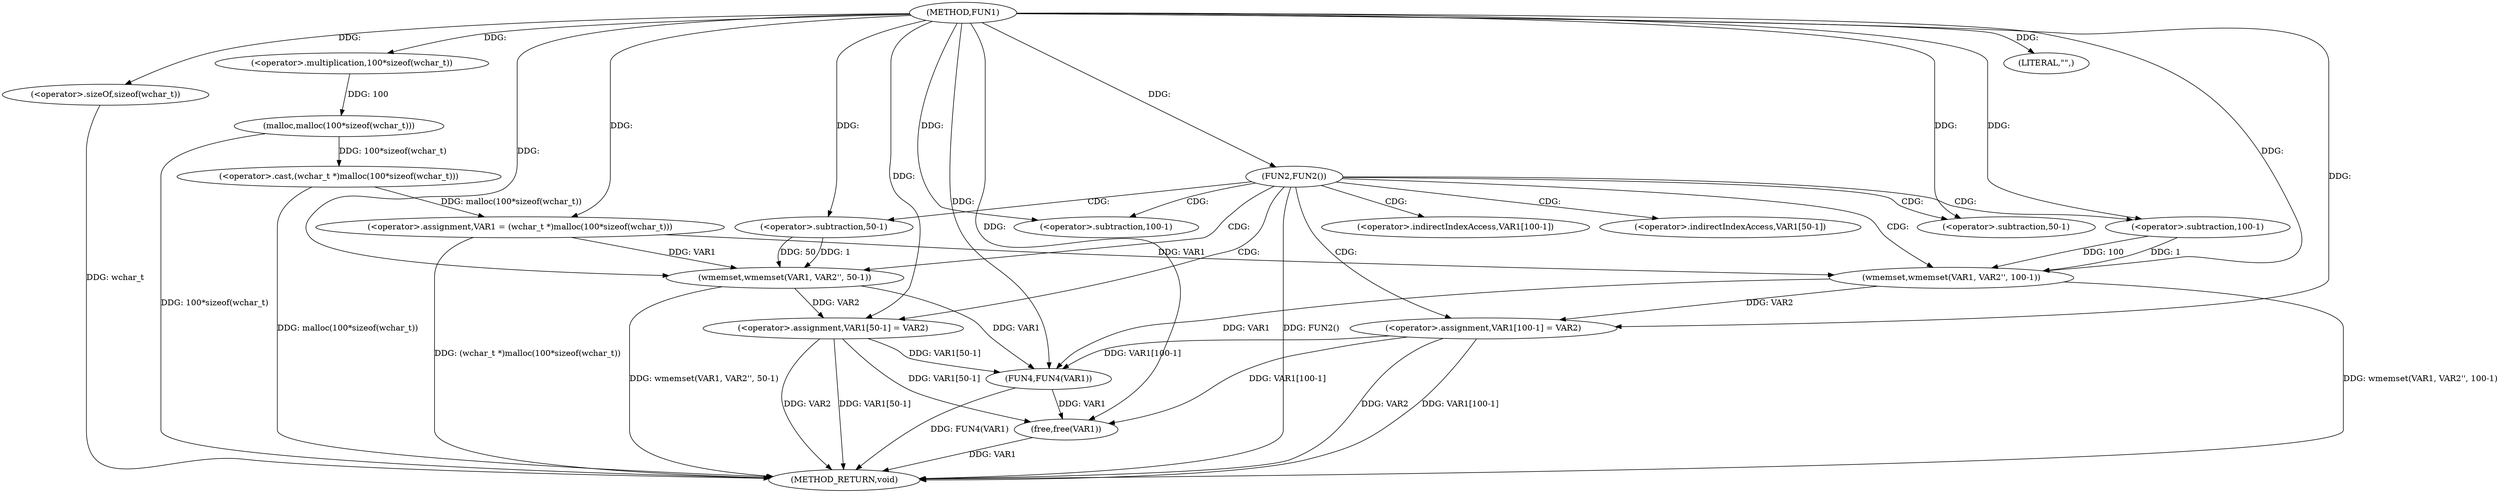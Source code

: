 digraph FUN1 {  
"1000100" [label = "(METHOD,FUN1)" ]
"1000149" [label = "(METHOD_RETURN,void)" ]
"1000103" [label = "(<operator>.assignment,VAR1 = (wchar_t *)malloc(100*sizeof(wchar_t)))" ]
"1000105" [label = "(<operator>.cast,(wchar_t *)malloc(100*sizeof(wchar_t)))" ]
"1000107" [label = "(malloc,malloc(100*sizeof(wchar_t)))" ]
"1000108" [label = "(<operator>.multiplication,100*sizeof(wchar_t))" ]
"1000110" [label = "(<operator>.sizeOf,sizeof(wchar_t))" ]
"1000113" [label = "(FUN2,FUN2())" ]
"1000115" [label = "(wmemset,wmemset(VAR1, VAR2'', 100-1))" ]
"1000118" [label = "(<operator>.subtraction,100-1)" ]
"1000121" [label = "(<operator>.assignment,VAR1[100-1] = VAR2)" ]
"1000124" [label = "(<operator>.subtraction,100-1)" ]
"1000130" [label = "(wmemset,wmemset(VAR1, VAR2'', 50-1))" ]
"1000133" [label = "(<operator>.subtraction,50-1)" ]
"1000136" [label = "(<operator>.assignment,VAR1[50-1] = VAR2)" ]
"1000139" [label = "(<operator>.subtraction,50-1)" ]
"1000144" [label = "(LITERAL,\"\",)" ]
"1000145" [label = "(FUN4,FUN4(VAR1))" ]
"1000147" [label = "(free,free(VAR1))" ]
"1000122" [label = "(<operator>.indirectIndexAccess,VAR1[100-1])" ]
"1000137" [label = "(<operator>.indirectIndexAccess,VAR1[50-1])" ]
  "1000130" -> "1000149"  [ label = "DDG: wmemset(VAR1, VAR2'', 50-1)"] 
  "1000136" -> "1000149"  [ label = "DDG: VAR2"] 
  "1000107" -> "1000149"  [ label = "DDG: 100*sizeof(wchar_t)"] 
  "1000105" -> "1000149"  [ label = "DDG: malloc(100*sizeof(wchar_t))"] 
  "1000103" -> "1000149"  [ label = "DDG: (wchar_t *)malloc(100*sizeof(wchar_t))"] 
  "1000147" -> "1000149"  [ label = "DDG: VAR1"] 
  "1000121" -> "1000149"  [ label = "DDG: VAR2"] 
  "1000136" -> "1000149"  [ label = "DDG: VAR1[50-1]"] 
  "1000115" -> "1000149"  [ label = "DDG: wmemset(VAR1, VAR2'', 100-1)"] 
  "1000113" -> "1000149"  [ label = "DDG: FUN2()"] 
  "1000121" -> "1000149"  [ label = "DDG: VAR1[100-1]"] 
  "1000145" -> "1000149"  [ label = "DDG: FUN4(VAR1)"] 
  "1000110" -> "1000149"  [ label = "DDG: wchar_t"] 
  "1000105" -> "1000103"  [ label = "DDG: malloc(100*sizeof(wchar_t))"] 
  "1000100" -> "1000103"  [ label = "DDG: "] 
  "1000107" -> "1000105"  [ label = "DDG: 100*sizeof(wchar_t)"] 
  "1000108" -> "1000107"  [ label = "DDG: 100"] 
  "1000100" -> "1000108"  [ label = "DDG: "] 
  "1000100" -> "1000110"  [ label = "DDG: "] 
  "1000100" -> "1000113"  [ label = "DDG: "] 
  "1000103" -> "1000115"  [ label = "DDG: VAR1"] 
  "1000100" -> "1000115"  [ label = "DDG: "] 
  "1000118" -> "1000115"  [ label = "DDG: 100"] 
  "1000118" -> "1000115"  [ label = "DDG: 1"] 
  "1000100" -> "1000118"  [ label = "DDG: "] 
  "1000115" -> "1000121"  [ label = "DDG: VAR2"] 
  "1000100" -> "1000121"  [ label = "DDG: "] 
  "1000100" -> "1000124"  [ label = "DDG: "] 
  "1000103" -> "1000130"  [ label = "DDG: VAR1"] 
  "1000100" -> "1000130"  [ label = "DDG: "] 
  "1000133" -> "1000130"  [ label = "DDG: 50"] 
  "1000133" -> "1000130"  [ label = "DDG: 1"] 
  "1000100" -> "1000133"  [ label = "DDG: "] 
  "1000130" -> "1000136"  [ label = "DDG: VAR2"] 
  "1000100" -> "1000136"  [ label = "DDG: "] 
  "1000100" -> "1000139"  [ label = "DDG: "] 
  "1000100" -> "1000144"  [ label = "DDG: "] 
  "1000121" -> "1000145"  [ label = "DDG: VAR1[100-1]"] 
  "1000115" -> "1000145"  [ label = "DDG: VAR1"] 
  "1000136" -> "1000145"  [ label = "DDG: VAR1[50-1]"] 
  "1000130" -> "1000145"  [ label = "DDG: VAR1"] 
  "1000100" -> "1000145"  [ label = "DDG: "] 
  "1000121" -> "1000147"  [ label = "DDG: VAR1[100-1]"] 
  "1000145" -> "1000147"  [ label = "DDG: VAR1"] 
  "1000136" -> "1000147"  [ label = "DDG: VAR1[50-1]"] 
  "1000100" -> "1000147"  [ label = "DDG: "] 
  "1000113" -> "1000121"  [ label = "CDG: "] 
  "1000113" -> "1000137"  [ label = "CDG: "] 
  "1000113" -> "1000124"  [ label = "CDG: "] 
  "1000113" -> "1000130"  [ label = "CDG: "] 
  "1000113" -> "1000139"  [ label = "CDG: "] 
  "1000113" -> "1000115"  [ label = "CDG: "] 
  "1000113" -> "1000133"  [ label = "CDG: "] 
  "1000113" -> "1000136"  [ label = "CDG: "] 
  "1000113" -> "1000118"  [ label = "CDG: "] 
  "1000113" -> "1000122"  [ label = "CDG: "] 
}
